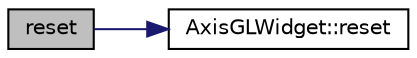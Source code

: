 digraph "reset"
{
  edge [fontname="Helvetica",fontsize="10",labelfontname="Helvetica",labelfontsize="10"];
  node [fontname="Helvetica",fontsize="10",shape=record];
  rankdir="LR";
  Node1 [label="reset",height=0.2,width=0.4,color="black", fillcolor="grey75", style="filled" fontcolor="black"];
  Node1 -> Node2 [color="midnightblue",fontsize="10",style="solid",fontname="Helvetica"];
  Node2 [label="AxisGLWidget::reset",height=0.2,width=0.4,color="black", fillcolor="white", style="filled",URL="$class_axis_g_l_widget.html#ad20897c5c8bd47f5d4005989bead0e55"];
}
